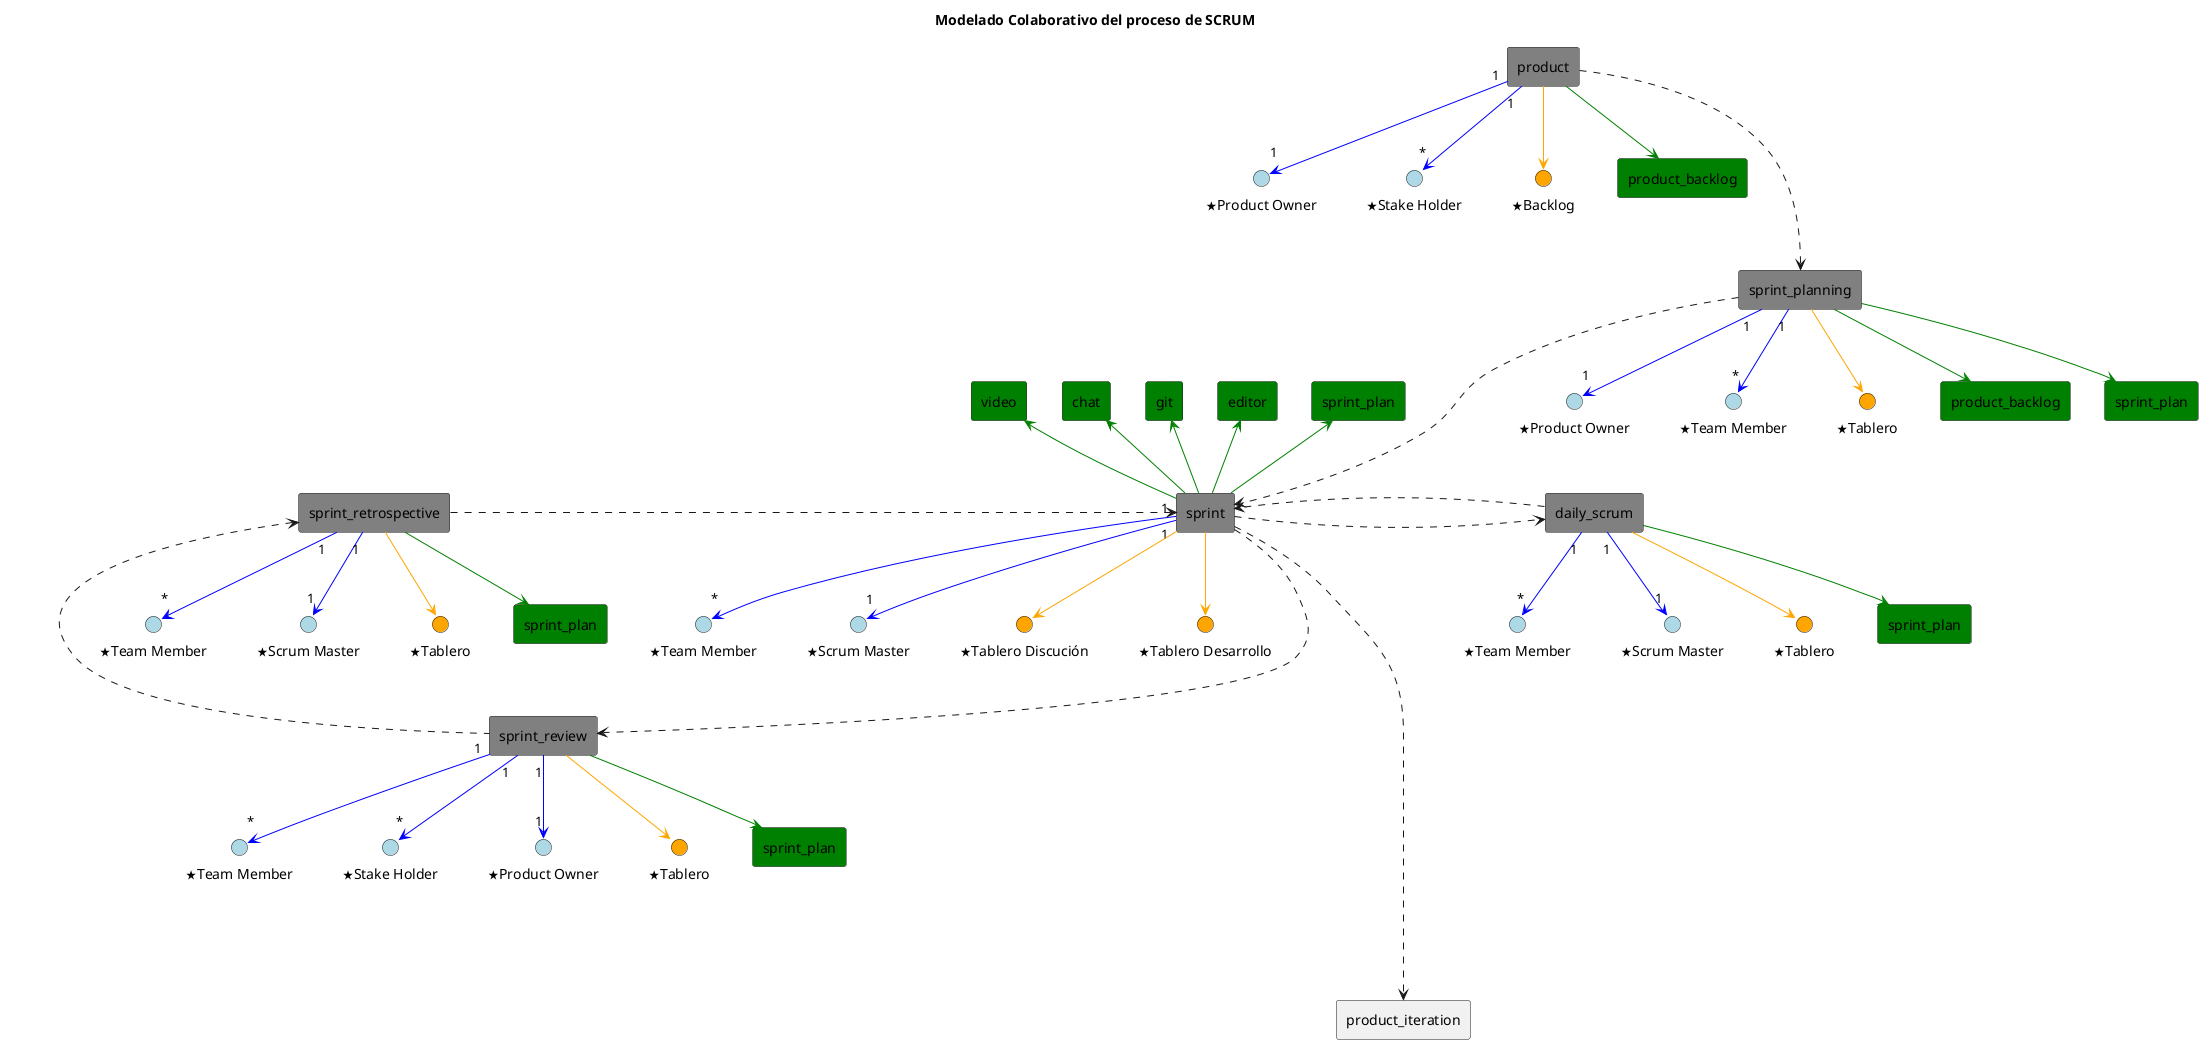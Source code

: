 
@startuml
allowmixing

/'
    https://www.scrum.org/resources/what-is-scrum
'/

title Modelado Colaborativo del proceso de SCRUM

() "<&star>Product Owner" as owner #LightBlue
() "<&star>Stake Holder" as sh #LightBlue
() "<&star>Backlog" as backlog #Orange
rectangle product #Gray
rectangle product_backlog #Green

product "1" -d[#Blue]-> "1" owner
product "1" -d[#Blue]-> "*" sh
product -[#Green]-> product_backlog
product -[#Orange]-> backlog


() "<&star>Product Owner" as owner2 #LightBlue
() "<&star>Team Member" as tm2 #LightBlue
() "<&star>Tablero" as tablero2 #Orange
rectangle sprint_planning #Gray
rectangle "product_backlog" as product_backlog2 #Green
rectangle sprint_plan #Green
sprint_planning "1" -[#Blue]-> "*" tm2
sprint_planning "1" -[#Blue]-> "1" owner2
sprint_planning -[#Green]-> product_backlog2
sprint_planning -[#Green]-> sprint_plan
sprint_planning -[#Orange]-> tablero2
product ...> sprint_planning


() "<&star>Team Member" as tm3 #LightBlue
() "<&star>Scrum Master" as sm3 #LightBlue
() "<&star>Tablero Discución" as tablero3 #Orange
() "<&star>Tablero Desarrollo" as tablero_desarrollo3 #Orange
rectangle "sprint_plan" as sprint_plan3 #Green
rectangle "editor" as editor3 #Green
rectangle "git" as git3 #Green
rectangle "chat" as chat3 #Green
rectangle "video" as video3 #Green
rectangle sprint #Gray

sprint "1" -[#Blue]-> "*" tm3
sprint "1" -[#Blue]-> "1" sm3
sprint -u[#Green]-> sprint_plan3
sprint -u[#Green]-> editor3
sprint -u[#Green]-> git3
sprint -u[#Green]-> chat3
sprint -u[#Green]-> video3
sprint -[#Orange]-> tablero3
sprint -[#Orange]-> tablero_desarrollo3
sprint_planning ...> sprint


() "<&star>Team Member" as tm4 #LightBlue
() "<&star>Scrum Master" as sm4 #LightBlue
() "<&star>Tablero" as tablero4 #Orange
rectangle daily_scrum #Gray
rectangle "sprint_plan" as sprint_plan4 #Green
daily_scrum "1" -[#Blue]-> "*" tm4
daily_scrum "1" -[#Blue]-> "1" sm4
daily_scrum -[#Green]-> sprint_plan4
daily_scrum -[#Orange]-> tablero4
sprint .> daily_scrum
daily_scrum .> sprint


() "<&star>Team Member" as tm5 #LightBlue
() "<&star>Stake Holder" as sh5 #LightBlue
() "<&star>Product Owner" as pw5 #LightBlue
() "<&star>Tablero" as tablero5 #Orange
rectangle "sprint_plan" as sprint_plan5 #Green
rectangle sprint_review #Gray
sprint_review "1" -[#Blue]-> "*" tm5
sprint_review "1" -[#Blue]-> "*" sh5
sprint_review "1" -[#Blue]-> "1" pw5
sprint_review -[#Green]-> sprint_plan5
sprint_review -[#Orange]-> tablero5

sprint ...> sprint_review


() "<&star>Team Member" as tm6 #LightBlue
() "<&star>Scrum Master" as sm6 #LightBlue
() "<&star>Tablero" as tablero6 #Orange
rectangle "sprint_plan" as sprint_plan6 #Green
rectangle sprint_retrospective #Gray
sprint_retrospective "1" -[#Blue]-> "*" tm6
sprint_retrospective "1" -[#Blue]-> "1" sm6
sprint_retrospective -[#Green]-> sprint_plan6
sprint_retrospective -[#Orange]-> tablero6
sprint_review .up.> sprint_retrospective
sprint_retrospective .> sprint


' iteración del producto

rectangle product_iteration
sprint ...down...> product_iteration


@enduml
